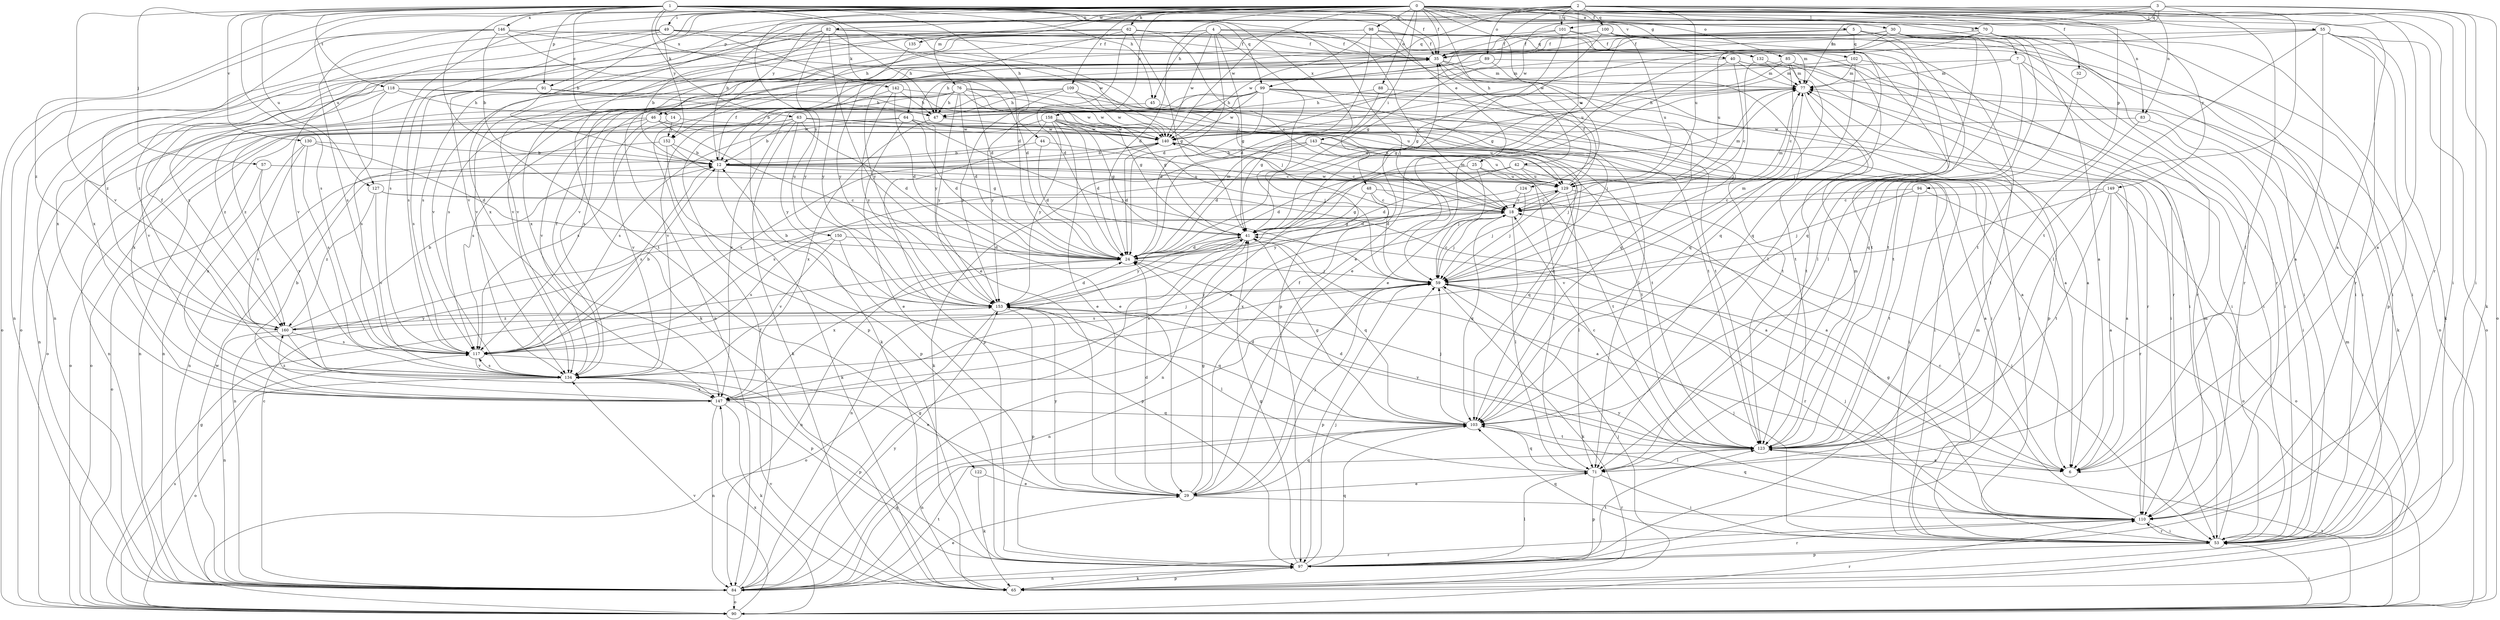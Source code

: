strict digraph  {
0;
1;
2;
3;
4;
5;
6;
7;
12;
14;
18;
24;
25;
29;
30;
32;
35;
40;
41;
42;
44;
45;
46;
47;
48;
49;
53;
55;
57;
59;
62;
63;
64;
65;
70;
71;
76;
77;
82;
83;
84;
85;
88;
89;
90;
91;
94;
97;
98;
99;
100;
101;
102;
103;
109;
110;
117;
118;
122;
123;
124;
127;
129;
130;
132;
134;
135;
140;
142;
143;
146;
147;
149;
150;
152;
153;
158;
160;
0 -> 5  [label=a];
0 -> 6  [label=a];
0 -> 7  [label=b];
0 -> 12  [label=b];
0 -> 24  [label=d];
0 -> 30  [label=f];
0 -> 32  [label=f];
0 -> 35  [label=f];
0 -> 40  [label=g];
0 -> 42  [label=h];
0 -> 48  [label=i];
0 -> 49  [label=i];
0 -> 53  [label=i];
0 -> 55  [label=j];
0 -> 62  [label=k];
0 -> 70  [label=l];
0 -> 76  [label=m];
0 -> 82  [label=n];
0 -> 83  [label=n];
0 -> 85  [label=o];
0 -> 88  [label=o];
0 -> 98  [label=q];
0 -> 109  [label=r];
0 -> 117  [label=s];
0 -> 124  [label=u];
0 -> 127  [label=u];
0 -> 135  [label=w];
0 -> 140  [label=w];
0 -> 149  [label=y];
0 -> 150  [label=y];
0 -> 152  [label=y];
0 -> 158  [label=z];
0 -> 160  [label=z];
1 -> 14  [label=c];
1 -> 24  [label=d];
1 -> 25  [label=e];
1 -> 35  [label=f];
1 -> 44  [label=h];
1 -> 45  [label=h];
1 -> 57  [label=j];
1 -> 59  [label=j];
1 -> 63  [label=k];
1 -> 64  [label=k];
1 -> 70  [label=l];
1 -> 91  [label=p];
1 -> 99  [label=q];
1 -> 110  [label=r];
1 -> 117  [label=s];
1 -> 118  [label=t];
1 -> 122  [label=t];
1 -> 127  [label=u];
1 -> 130  [label=v];
1 -> 132  [label=v];
1 -> 134  [label=v];
1 -> 142  [label=x];
1 -> 143  [label=x];
1 -> 146  [label=x];
2 -> 6  [label=a];
2 -> 12  [label=b];
2 -> 29  [label=e];
2 -> 41  [label=g];
2 -> 65  [label=k];
2 -> 83  [label=n];
2 -> 89  [label=o];
2 -> 91  [label=p];
2 -> 94  [label=p];
2 -> 99  [label=q];
2 -> 100  [label=q];
2 -> 101  [label=q];
2 -> 123  [label=t];
2 -> 129  [label=u];
2 -> 134  [label=v];
3 -> 53  [label=i];
3 -> 71  [label=l];
3 -> 77  [label=m];
3 -> 90  [label=o];
3 -> 101  [label=q];
3 -> 140  [label=w];
3 -> 147  [label=x];
3 -> 152  [label=y];
4 -> 18  [label=c];
4 -> 24  [label=d];
4 -> 41  [label=g];
4 -> 45  [label=h];
4 -> 46  [label=h];
4 -> 97  [label=p];
4 -> 102  [label=q];
4 -> 123  [label=t];
4 -> 134  [label=v];
4 -> 140  [label=w];
4 -> 147  [label=x];
5 -> 35  [label=f];
5 -> 53  [label=i];
5 -> 71  [label=l];
5 -> 102  [label=q];
5 -> 103  [label=q];
5 -> 134  [label=v];
7 -> 53  [label=i];
7 -> 77  [label=m];
7 -> 103  [label=q];
7 -> 110  [label=r];
7 -> 140  [label=w];
12 -> 6  [label=a];
12 -> 35  [label=f];
12 -> 53  [label=i];
12 -> 65  [label=k];
12 -> 117  [label=s];
12 -> 123  [label=t];
12 -> 129  [label=u];
14 -> 6  [label=a];
14 -> 117  [label=s];
14 -> 152  [label=y];
18 -> 41  [label=g];
18 -> 59  [label=j];
18 -> 71  [label=l];
18 -> 77  [label=m];
18 -> 84  [label=n];
18 -> 103  [label=q];
18 -> 140  [label=w];
18 -> 147  [label=x];
24 -> 59  [label=j];
24 -> 77  [label=m];
24 -> 84  [label=n];
24 -> 147  [label=x];
25 -> 24  [label=d];
25 -> 59  [label=j];
25 -> 71  [label=l];
25 -> 129  [label=u];
29 -> 24  [label=d];
29 -> 35  [label=f];
29 -> 41  [label=g];
29 -> 59  [label=j];
29 -> 103  [label=q];
29 -> 110  [label=r];
29 -> 153  [label=y];
30 -> 35  [label=f];
30 -> 41  [label=g];
30 -> 53  [label=i];
30 -> 71  [label=l];
30 -> 84  [label=n];
30 -> 90  [label=o];
30 -> 103  [label=q];
30 -> 110  [label=r];
30 -> 129  [label=u];
32 -> 123  [label=t];
35 -> 77  [label=m];
35 -> 103  [label=q];
35 -> 123  [label=t];
40 -> 12  [label=b];
40 -> 18  [label=c];
40 -> 29  [label=e];
40 -> 53  [label=i];
40 -> 77  [label=m];
40 -> 97  [label=p];
41 -> 6  [label=a];
41 -> 24  [label=d];
41 -> 77  [label=m];
41 -> 84  [label=n];
41 -> 103  [label=q];
41 -> 147  [label=x];
41 -> 153  [label=y];
42 -> 6  [label=a];
42 -> 24  [label=d];
42 -> 84  [label=n];
42 -> 103  [label=q];
42 -> 117  [label=s];
42 -> 129  [label=u];
44 -> 12  [label=b];
44 -> 18  [label=c];
44 -> 24  [label=d];
45 -> 53  [label=i];
45 -> 90  [label=o];
46 -> 29  [label=e];
46 -> 84  [label=n];
46 -> 117  [label=s];
46 -> 129  [label=u];
46 -> 134  [label=v];
46 -> 140  [label=w];
47 -> 140  [label=w];
47 -> 147  [label=x];
48 -> 6  [label=a];
48 -> 18  [label=c];
48 -> 41  [label=g];
48 -> 153  [label=y];
49 -> 24  [label=d];
49 -> 35  [label=f];
49 -> 71  [label=l];
49 -> 84  [label=n];
49 -> 117  [label=s];
49 -> 134  [label=v];
49 -> 140  [label=w];
49 -> 160  [label=z];
53 -> 59  [label=j];
53 -> 77  [label=m];
53 -> 97  [label=p];
53 -> 103  [label=q];
53 -> 110  [label=r];
55 -> 6  [label=a];
55 -> 29  [label=e];
55 -> 35  [label=f];
55 -> 65  [label=k];
55 -> 71  [label=l];
55 -> 90  [label=o];
55 -> 97  [label=p];
55 -> 110  [label=r];
57 -> 90  [label=o];
57 -> 129  [label=u];
57 -> 134  [label=v];
59 -> 18  [label=c];
59 -> 65  [label=k];
59 -> 77  [label=m];
59 -> 84  [label=n];
59 -> 97  [label=p];
59 -> 110  [label=r];
59 -> 117  [label=s];
59 -> 153  [label=y];
62 -> 18  [label=c];
62 -> 24  [label=d];
62 -> 35  [label=f];
62 -> 41  [label=g];
62 -> 65  [label=k];
62 -> 77  [label=m];
62 -> 84  [label=n];
62 -> 90  [label=o];
62 -> 153  [label=y];
63 -> 12  [label=b];
63 -> 24  [label=d];
63 -> 53  [label=i];
63 -> 65  [label=k];
63 -> 84  [label=n];
63 -> 90  [label=o];
63 -> 129  [label=u];
63 -> 140  [label=w];
63 -> 153  [label=y];
64 -> 24  [label=d];
64 -> 29  [label=e];
64 -> 59  [label=j];
64 -> 90  [label=o];
64 -> 117  [label=s];
64 -> 123  [label=t];
64 -> 140  [label=w];
65 -> 59  [label=j];
65 -> 77  [label=m];
65 -> 97  [label=p];
65 -> 134  [label=v];
70 -> 6  [label=a];
70 -> 35  [label=f];
70 -> 53  [label=i];
70 -> 110  [label=r];
70 -> 123  [label=t];
70 -> 140  [label=w];
70 -> 153  [label=y];
71 -> 29  [label=e];
71 -> 53  [label=i];
71 -> 97  [label=p];
71 -> 103  [label=q];
76 -> 6  [label=a];
76 -> 24  [label=d];
76 -> 41  [label=g];
76 -> 47  [label=h];
76 -> 53  [label=i];
76 -> 65  [label=k];
76 -> 134  [label=v];
76 -> 140  [label=w];
76 -> 147  [label=x];
76 -> 153  [label=y];
77 -> 47  [label=h];
77 -> 123  [label=t];
77 -> 147  [label=x];
82 -> 12  [label=b];
82 -> 18  [label=c];
82 -> 29  [label=e];
82 -> 35  [label=f];
82 -> 47  [label=h];
82 -> 117  [label=s];
82 -> 147  [label=x];
82 -> 153  [label=y];
83 -> 53  [label=i];
83 -> 123  [label=t];
83 -> 140  [label=w];
84 -> 18  [label=c];
84 -> 29  [label=e];
84 -> 35  [label=f];
84 -> 41  [label=g];
84 -> 90  [label=o];
84 -> 103  [label=q];
84 -> 110  [label=r];
84 -> 123  [label=t];
84 -> 140  [label=w];
84 -> 153  [label=y];
85 -> 18  [label=c];
85 -> 41  [label=g];
85 -> 53  [label=i];
85 -> 77  [label=m];
85 -> 110  [label=r];
85 -> 160  [label=z];
88 -> 41  [label=g];
88 -> 47  [label=h];
88 -> 110  [label=r];
89 -> 65  [label=k];
89 -> 77  [label=m];
89 -> 117  [label=s];
89 -> 153  [label=y];
90 -> 41  [label=g];
90 -> 53  [label=i];
90 -> 110  [label=r];
90 -> 117  [label=s];
90 -> 123  [label=t];
90 -> 134  [label=v];
90 -> 147  [label=x];
91 -> 47  [label=h];
91 -> 117  [label=s];
91 -> 140  [label=w];
91 -> 160  [label=z];
94 -> 18  [label=c];
94 -> 59  [label=j];
94 -> 90  [label=o];
94 -> 123  [label=t];
97 -> 41  [label=g];
97 -> 59  [label=j];
97 -> 65  [label=k];
97 -> 71  [label=l];
97 -> 77  [label=m];
97 -> 84  [label=n];
97 -> 103  [label=q];
97 -> 110  [label=r];
97 -> 123  [label=t];
98 -> 24  [label=d];
98 -> 35  [label=f];
98 -> 103  [label=q];
98 -> 129  [label=u];
98 -> 134  [label=v];
98 -> 140  [label=w];
98 -> 147  [label=x];
99 -> 6  [label=a];
99 -> 24  [label=d];
99 -> 47  [label=h];
99 -> 53  [label=i];
99 -> 59  [label=j];
99 -> 123  [label=t];
99 -> 134  [label=v];
99 -> 140  [label=w];
99 -> 153  [label=y];
99 -> 160  [label=z];
100 -> 24  [label=d];
100 -> 35  [label=f];
100 -> 53  [label=i];
100 -> 123  [label=t];
100 -> 129  [label=u];
100 -> 134  [label=v];
101 -> 35  [label=f];
101 -> 41  [label=g];
101 -> 53  [label=i];
101 -> 71  [label=l];
101 -> 134  [label=v];
102 -> 47  [label=h];
102 -> 53  [label=i];
102 -> 59  [label=j];
102 -> 77  [label=m];
103 -> 24  [label=d];
103 -> 41  [label=g];
103 -> 59  [label=j];
103 -> 84  [label=n];
103 -> 123  [label=t];
109 -> 47  [label=h];
109 -> 71  [label=l];
109 -> 117  [label=s];
109 -> 123  [label=t];
109 -> 140  [label=w];
109 -> 153  [label=y];
110 -> 18  [label=c];
110 -> 41  [label=g];
110 -> 53  [label=i];
110 -> 59  [label=j];
110 -> 103  [label=q];
110 -> 153  [label=y];
117 -> 12  [label=b];
117 -> 29  [label=e];
117 -> 134  [label=v];
118 -> 41  [label=g];
118 -> 47  [label=h];
118 -> 84  [label=n];
118 -> 117  [label=s];
118 -> 129  [label=u];
118 -> 134  [label=v];
122 -> 29  [label=e];
122 -> 65  [label=k];
123 -> 6  [label=a];
123 -> 18  [label=c];
123 -> 24  [label=d];
123 -> 71  [label=l];
123 -> 77  [label=m];
123 -> 153  [label=y];
124 -> 18  [label=c];
124 -> 24  [label=d];
124 -> 59  [label=j];
127 -> 6  [label=a];
127 -> 18  [label=c];
127 -> 134  [label=v];
127 -> 160  [label=z];
129 -> 18  [label=c];
129 -> 24  [label=d];
129 -> 35  [label=f];
129 -> 53  [label=i];
129 -> 59  [label=j];
129 -> 71  [label=l];
129 -> 77  [label=m];
130 -> 12  [label=b];
130 -> 24  [label=d];
130 -> 117  [label=s];
130 -> 134  [label=v];
130 -> 147  [label=x];
132 -> 59  [label=j];
132 -> 77  [label=m];
132 -> 103  [label=q];
134 -> 35  [label=f];
134 -> 90  [label=o];
134 -> 97  [label=p];
134 -> 117  [label=s];
134 -> 147  [label=x];
135 -> 153  [label=y];
140 -> 12  [label=b];
140 -> 18  [label=c];
140 -> 24  [label=d];
140 -> 59  [label=j];
140 -> 117  [label=s];
142 -> 24  [label=d];
142 -> 47  [label=h];
142 -> 97  [label=p];
142 -> 123  [label=t];
142 -> 153  [label=y];
143 -> 12  [label=b];
143 -> 24  [label=d];
143 -> 53  [label=i];
143 -> 65  [label=k];
143 -> 123  [label=t];
143 -> 129  [label=u];
146 -> 12  [label=b];
146 -> 24  [label=d];
146 -> 35  [label=f];
146 -> 59  [label=j];
146 -> 90  [label=o];
146 -> 117  [label=s];
146 -> 160  [label=z];
147 -> 12  [label=b];
147 -> 65  [label=k];
147 -> 84  [label=n];
147 -> 103  [label=q];
147 -> 129  [label=u];
147 -> 160  [label=z];
149 -> 6  [label=a];
149 -> 18  [label=c];
149 -> 90  [label=o];
149 -> 110  [label=r];
149 -> 123  [label=t];
149 -> 134  [label=v];
150 -> 24  [label=d];
150 -> 97  [label=p];
150 -> 117  [label=s];
150 -> 134  [label=v];
152 -> 12  [label=b];
152 -> 41  [label=g];
152 -> 84  [label=n];
152 -> 97  [label=p];
153 -> 12  [label=b];
153 -> 24  [label=d];
153 -> 71  [label=l];
153 -> 90  [label=o];
153 -> 97  [label=p];
153 -> 103  [label=q];
153 -> 160  [label=z];
158 -> 24  [label=d];
158 -> 29  [label=e];
158 -> 41  [label=g];
158 -> 59  [label=j];
158 -> 84  [label=n];
158 -> 97  [label=p];
158 -> 103  [label=q];
158 -> 140  [label=w];
158 -> 153  [label=y];
160 -> 12  [label=b];
160 -> 35  [label=f];
160 -> 59  [label=j];
160 -> 84  [label=n];
160 -> 97  [label=p];
160 -> 117  [label=s];
160 -> 153  [label=y];
}
